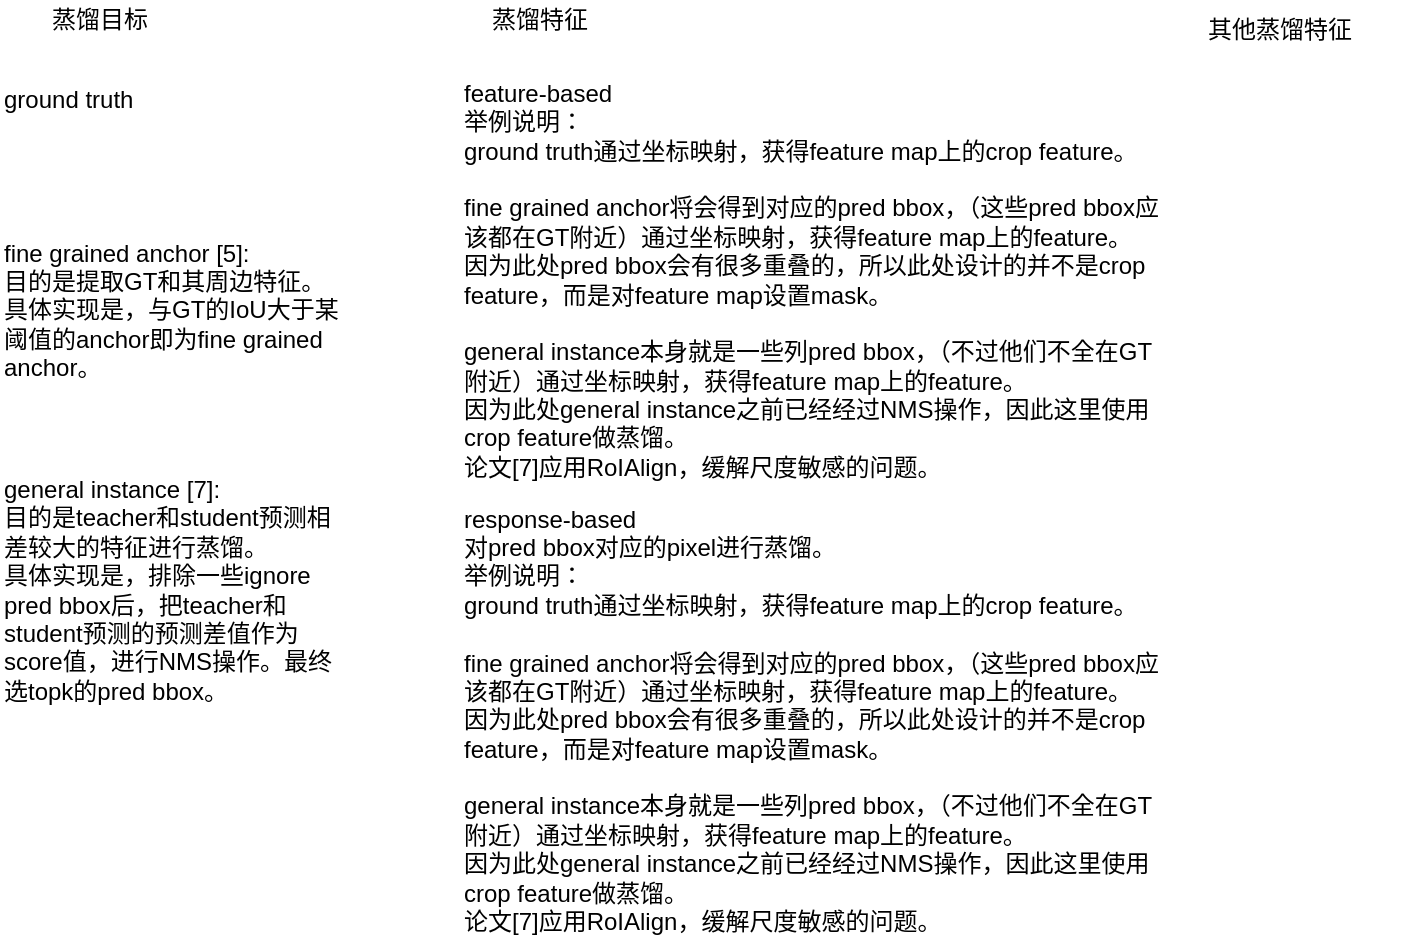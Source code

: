 <mxfile version="14.8.0" type="github">
  <diagram id="ml1PYeEhhPZTZ-uIzzCH" name="Page-1">
    <mxGraphModel dx="1026" dy="514" grid="1" gridSize="10" guides="1" tooltips="1" connect="1" arrows="1" fold="1" page="1" pageScale="1" pageWidth="827" pageHeight="1269" math="0" shadow="0">
      <root>
        <mxCell id="0" />
        <mxCell id="1" parent="0" />
        <mxCell id="SYHJZ1mB10wvJjzbVK0V-1" value="蒸馏目标" style="text;html=1;strokeColor=none;fillColor=none;align=center;verticalAlign=middle;whiteSpace=wrap;rounded=0;" vertex="1" parent="1">
          <mxGeometry x="70" y="50" width="100" height="20" as="geometry" />
        </mxCell>
        <mxCell id="SYHJZ1mB10wvJjzbVK0V-2" value="蒸馏特征" style="text;html=1;strokeColor=none;fillColor=none;align=center;verticalAlign=middle;whiteSpace=wrap;rounded=0;" vertex="1" parent="1">
          <mxGeometry x="290" y="50" width="100" height="20" as="geometry" />
        </mxCell>
        <mxCell id="SYHJZ1mB10wvJjzbVK0V-3" value="其他蒸馏特征" style="text;html=1;strokeColor=none;fillColor=none;align=center;verticalAlign=middle;whiteSpace=wrap;rounded=0;" vertex="1" parent="1">
          <mxGeometry x="650" y="50" width="120" height="30" as="geometry" />
        </mxCell>
        <mxCell id="SYHJZ1mB10wvJjzbVK0V-5" value="ground truth" style="text;html=1;strokeColor=none;fillColor=none;align=left;verticalAlign=middle;whiteSpace=wrap;rounded=0;" vertex="1" parent="1">
          <mxGeometry x="70" y="90" width="100" height="20" as="geometry" />
        </mxCell>
        <mxCell id="SYHJZ1mB10wvJjzbVK0V-6" value="feature-based&lt;br&gt;举例说明：&lt;br&gt;ground truth通过坐标映射，获得feature map上的crop feature。&lt;br&gt;&lt;br&gt;fine grained anchor将会得到对应的pred bbox，（这些pred bbox应该都在GT附近）通过坐标映射，获得feature map上的feature。&lt;br&gt;因为此处pred bbox会有很多重叠的，所以此处设计的并不是crop feature，而是对feature map设置mask。&lt;br&gt;&lt;br&gt;general instance本身就是一些列pred bbox，（不过他们不全在GT附近）通过坐标映射，获得feature map上的feature。&lt;br&gt;因为此处general instance之前已经经过NMS操作，因此这里使用crop feature做蒸馏。&lt;br&gt;论文[7]应用RoIAlign，缓解尺度敏感的问题。" style="text;html=1;strokeColor=none;fillColor=none;align=left;verticalAlign=middle;whiteSpace=wrap;rounded=0;" vertex="1" parent="1">
          <mxGeometry x="300" y="90" width="350" height="200" as="geometry" />
        </mxCell>
        <mxCell id="SYHJZ1mB10wvJjzbVK0V-8" value="fine grained anchor [5]:&lt;br&gt;目的是提取GT和其周边特征。具体实现是，与GT的IoU大于某阈值的anchor即为fine grained anchor。" style="text;html=1;strokeColor=none;fillColor=none;align=left;verticalAlign=middle;whiteSpace=wrap;rounded=0;" vertex="1" parent="1">
          <mxGeometry x="70" y="150" width="170" height="110" as="geometry" />
        </mxCell>
        <mxCell id="SYHJZ1mB10wvJjzbVK0V-9" value="general instance [7]:&lt;br&gt;目的是teacher和student预测相差较大的特征进行蒸馏。&lt;br&gt;具体实现是，排除一些ignore pred bbox后，把teacher和student预测的预测差值作为score值，进行NMS操作。最终选topk的pred bbox。" style="text;html=1;strokeColor=none;fillColor=none;align=left;verticalAlign=middle;whiteSpace=wrap;rounded=0;" vertex="1" parent="1">
          <mxGeometry x="70" y="290" width="170" height="110" as="geometry" />
        </mxCell>
        <mxCell id="SYHJZ1mB10wvJjzbVK0V-10" value="response-based&lt;br&gt;对pred bbox对应的pixel进行蒸馏。&lt;br&gt;举例说明：&lt;br&gt;ground truth通过坐标映射，获得feature map上的crop feature。&lt;br&gt;&lt;br&gt;fine grained anchor将会得到对应的pred bbox，（这些pred bbox应该都在GT附近）通过坐标映射，获得feature map上的feature。&lt;br&gt;因为此处pred bbox会有很多重叠的，所以此处设计的并不是crop feature，而是对feature map设置mask。&lt;br&gt;&lt;br&gt;general instance本身就是一些列pred bbox，（不过他们不全在GT附近）通过坐标映射，获得feature map上的feature。&lt;br&gt;因为此处general instance之前已经经过NMS操作，因此这里使用crop feature做蒸馏。&lt;br&gt;论文[7]应用RoIAlign，缓解尺度敏感的问题。" style="text;html=1;strokeColor=none;fillColor=none;align=left;verticalAlign=middle;whiteSpace=wrap;rounded=0;" vertex="1" parent="1">
          <mxGeometry x="300" y="310" width="350" height="200" as="geometry" />
        </mxCell>
      </root>
    </mxGraphModel>
  </diagram>
</mxfile>
